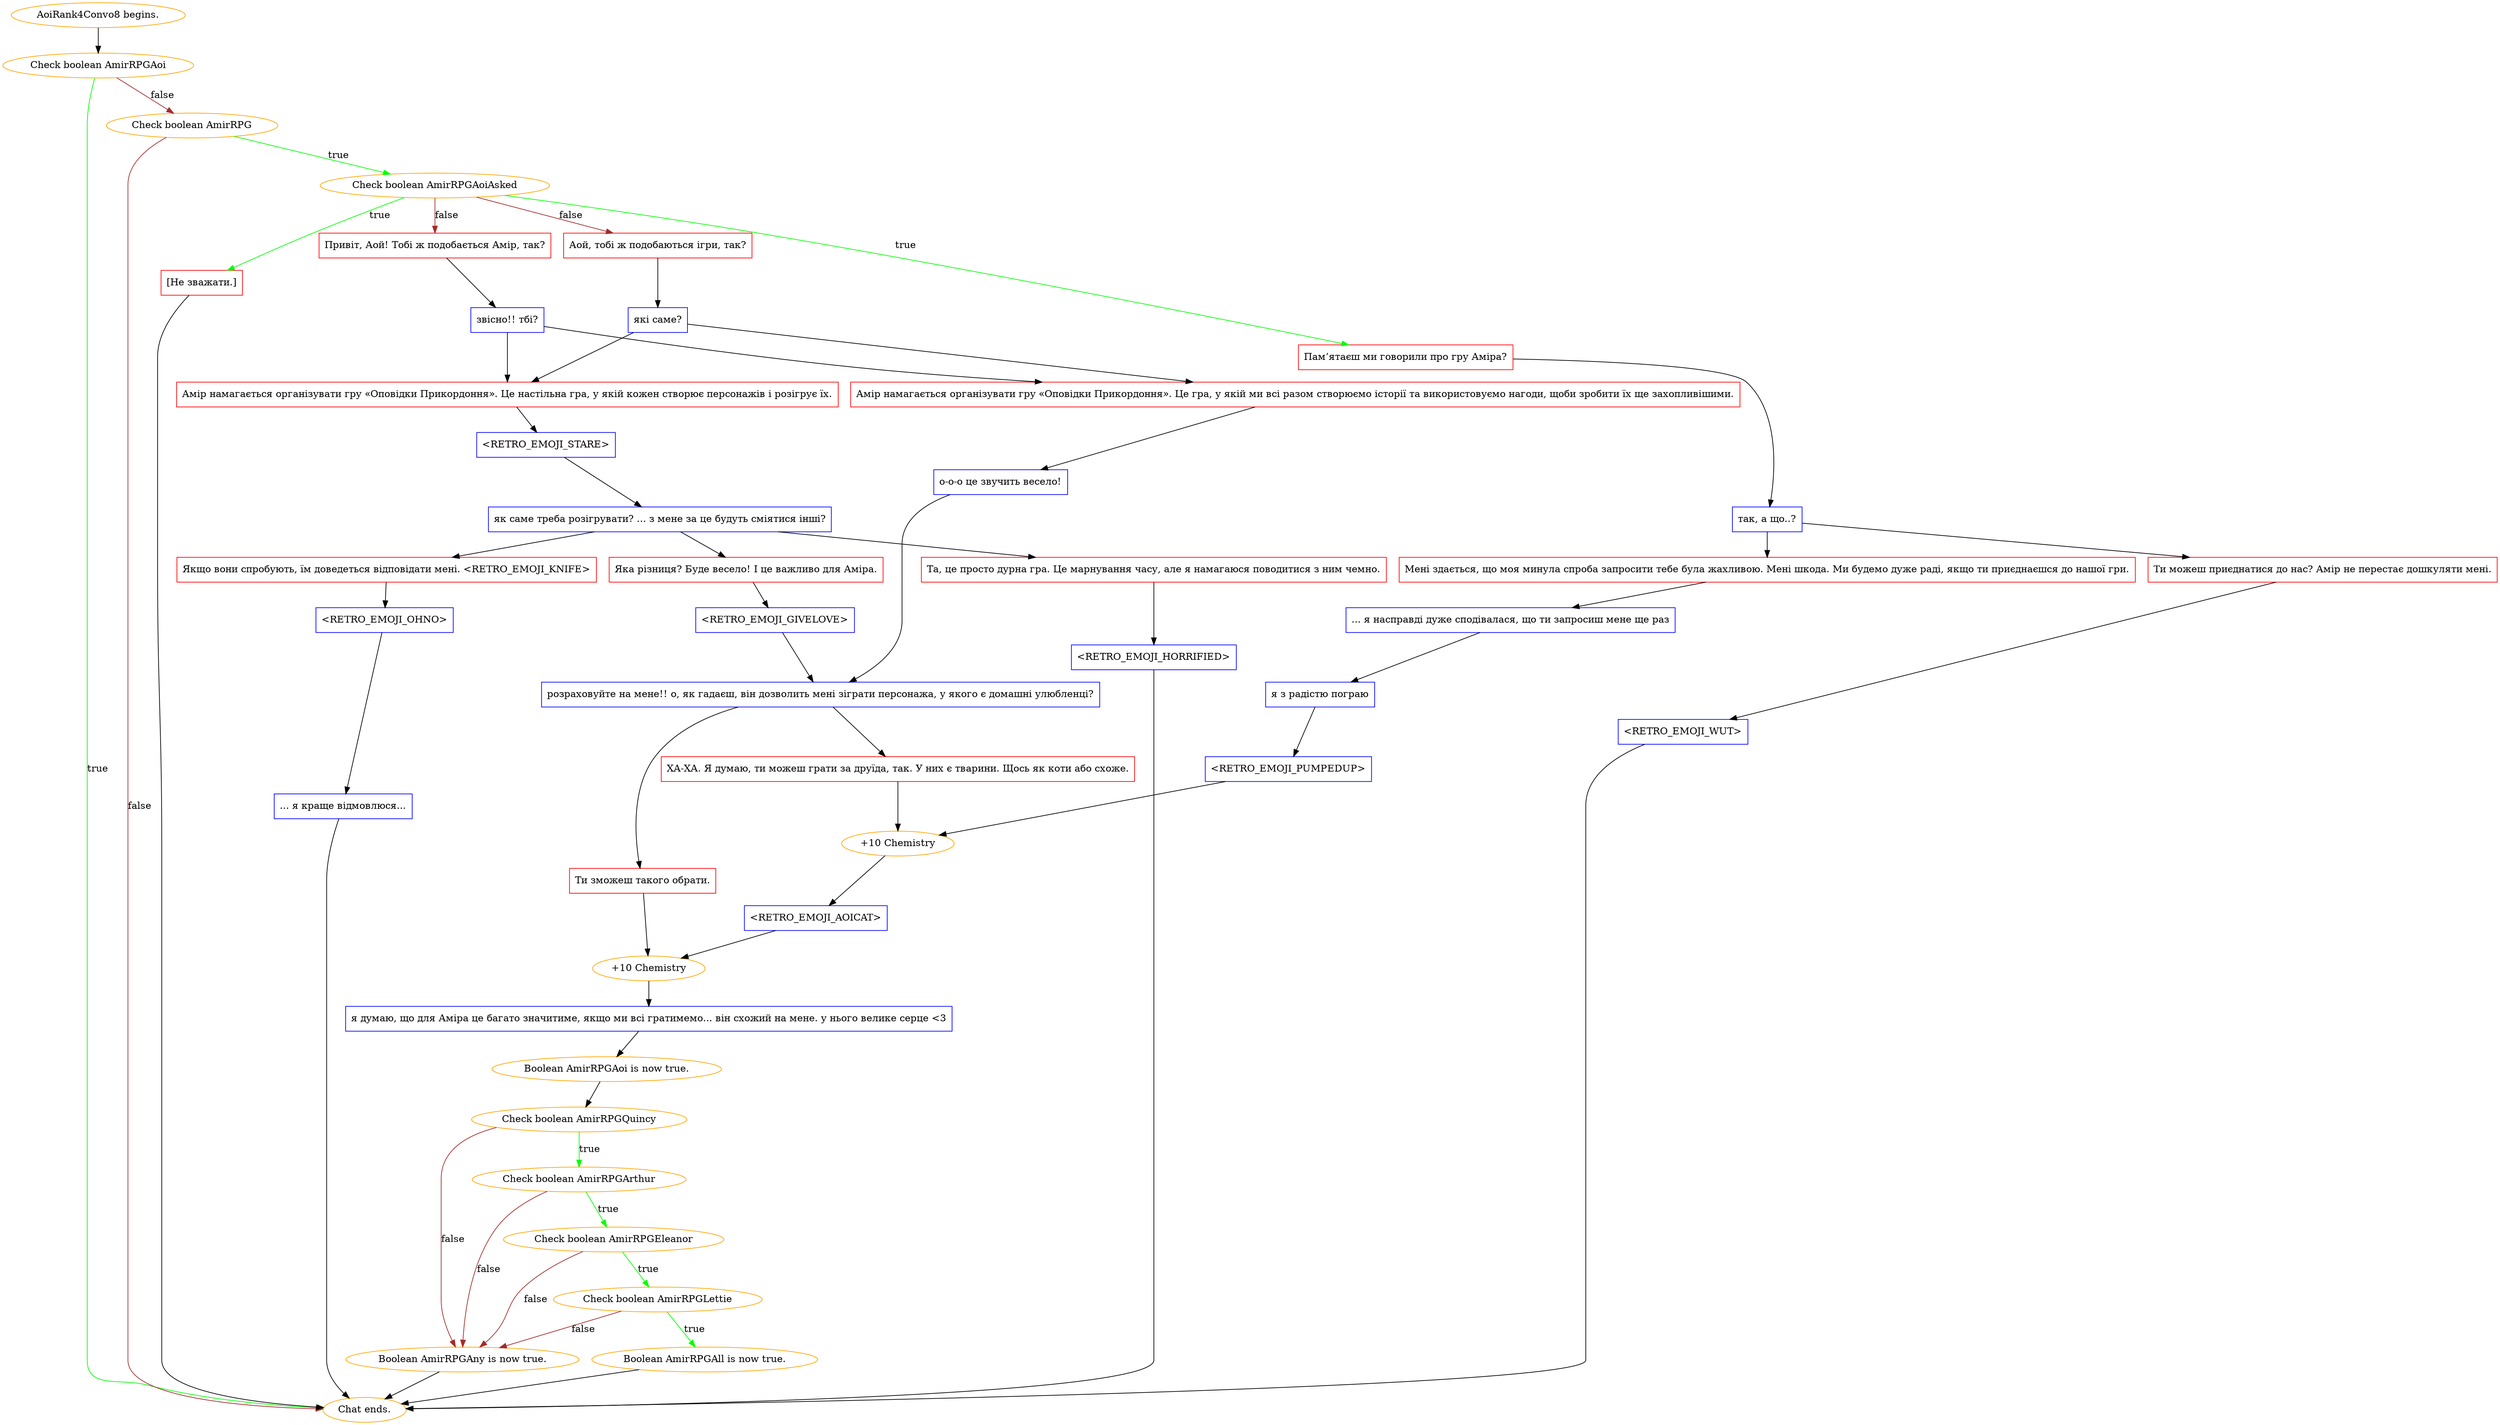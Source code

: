 digraph {
	"AoiRank4Convo8 begins." [color=orange];
		"AoiRank4Convo8 begins." -> j898937519;
	j898937519 [label="Check boolean AmirRPGAoi",color=orange];
		j898937519 -> "Chat ends." [label=true,color=green];
		j898937519 -> j3050584205 [label=false,color=brown];
	"Chat ends." [color=orange];
	j3050584205 [label="Check boolean AmirRPG",color=orange];
		j3050584205 -> j3798034211 [label=true,color=green];
		j3050584205 -> "Chat ends." [label=false,color=brown];
	j3798034211 [label="Check boolean AmirRPGAoiAsked",color=orange];
		j3798034211 -> j782099218 [label=true,color=green];
		j3798034211 -> j2787749540 [label=true,color=green];
		j3798034211 -> j2249752208 [label=false,color=brown];
		j3798034211 -> j1754287278 [label=false,color=brown];
	j782099218 [label="Пам’ятаєш ми говорили про гру Аміра?",shape=box,color=red];
		j782099218 -> j3250535848;
	j2787749540 [label="[Не зважати.]",shape=box,color=red];
		j2787749540 -> "Chat ends.";
	j2249752208 [label="Привіт, Аой! Тобі ж подобається Амір, так?",shape=box,color=red];
		j2249752208 -> j1776280249;
	j1754287278 [label="Аой, тобі ж подобаються ігри, так?",shape=box,color=red];
		j1754287278 -> j33272197;
	j3250535848 [label="так, а що..?",shape=box,color=blue];
		j3250535848 -> j1224123091;
		j3250535848 -> j1501083086;
	j1776280249 [label="звісно!! тбі?",shape=box,color=blue];
		j1776280249 -> j3953883270;
		j1776280249 -> j4190866688;
	j33272197 [label="які саме?",shape=box,color=blue];
		j33272197 -> j3953883270;
		j33272197 -> j4190866688;
	j1224123091 [label="Мені здається, що моя минула спроба запросити тебе була жахливою. Мені шкода. Ми будемо дуже раді, якщо ти приєднаєшся до нашої гри.",shape=box,color=red];
		j1224123091 -> j3270807096;
	j1501083086 [label="Ти можеш приєднатися до нас? Амір не перестає дошкуляти мені.",shape=box,color=red];
		j1501083086 -> j3957335874;
	j3953883270 [label="Амір намагається організувати гру «Оповідки Прикордоння». Це настільна гра, у якій кожен створює персонажів і розігрує їх.",shape=box,color=red];
		j3953883270 -> j3880422349;
	j4190866688 [label="Амір намагається організувати гру «Оповідки Прикордоння». Це гра, у якій ми всі разом створюємо історії та використовуємо нагоди, щоби зробити їх ще захопливішими.",shape=box,color=red];
		j4190866688 -> j1388681477;
	j3270807096 [label="... я насправді дуже сподівалася, що ти запросиш мене ще раз",shape=box,color=blue];
		j3270807096 -> j806295114;
	j3957335874 [label="<RETRO_EMOJI_WUT>",shape=box,color=blue];
		j3957335874 -> "Chat ends.";
	j3880422349 [label="<RETRO_EMOJI_STARE>",shape=box,color=blue];
		j3880422349 -> j2576427447;
	j1388681477 [label="о-о-о це звучить весело!",shape=box,color=blue];
		j1388681477 -> j1215993358;
	j806295114 [label="я з радістю пограю",shape=box,color=blue];
		j806295114 -> j1837098936;
	j2576427447 [label="як саме треба розігрувати? ... з мене за це будуть сміятися інші?",shape=box,color=blue];
		j2576427447 -> j8837616;
		j2576427447 -> j1002038792;
		j2576427447 -> j3359076767;
	j1215993358 [label="розраховуйте на мене!! о, як гадаєш, він дозволить мені зіграти персонажа, у якого є домашні улюбленці?",shape=box,color=blue];
		j1215993358 -> j3089138935;
		j1215993358 -> j19680271;
	j1837098936 [label="<RETRO_EMOJI_PUMPEDUP>",shape=box,color=blue];
		j1837098936 -> j1075362452;
	j8837616 [label="Та, це просто дурна гра. Це марнування часу, але я намагаюся поводитися з ним чемно.",shape=box,color=red];
		j8837616 -> j1160114699;
	j1002038792 [label="Якщо вони спробують, їм доведеться відповідати мені. <RETRO_EMOJI_KNIFE>",shape=box,color=red];
		j1002038792 -> j1711079849;
	j3359076767 [label="Яка різниця? Буде весело! І це важливо для Аміра.",shape=box,color=red];
		j3359076767 -> j3495715640;
	j3089138935 [label="ХА-ХА. Я думаю, ти можеш грати за друїда, так. У них є тварини. Щось як коти або схоже.",shape=box,color=red];
		j3089138935 -> j1075362452;
	j19680271 [label="Ти зможеш такого обрати.",shape=box,color=red];
		j19680271 -> j76749016;
	j1075362452 [label="+10 Chemistry",color=orange];
		j1075362452 -> j2210765132;
	j1160114699 [label="<RETRO_EMOJI_HORRIFIED>",shape=box,color=blue];
		j1160114699 -> "Chat ends.";
	j1711079849 [label="<RETRO_EMOJI_OHNO>",shape=box,color=blue];
		j1711079849 -> j576217398;
	j3495715640 [label="<RETRO_EMOJI_GIVELOVE>",shape=box,color=blue];
		j3495715640 -> j1215993358;
	j76749016 [label="+10 Chemistry",color=orange];
		j76749016 -> j261804812;
	j2210765132 [label="<RETRO_EMOJI_AOICAT>",shape=box,color=blue];
		j2210765132 -> j76749016;
	j576217398 [label="... я краще відмовлюся...",shape=box,color=blue];
		j576217398 -> "Chat ends.";
	j261804812 [label="я думаю, що для Аміра це багато значитиме, якщо ми всі гратимемо... він схожий на мене. у нього велике серце <3",shape=box,color=blue];
		j261804812 -> j2166522801;
	j2166522801 [label="Boolean AmirRPGAoi is now true.",color=orange];
		j2166522801 -> j1687186872;
	j1687186872 [label="Check boolean AmirRPGQuincy",color=orange];
		j1687186872 -> j2937353572 [label=true,color=green];
		j1687186872 -> j1992773596 [label=false,color=brown];
	j2937353572 [label="Check boolean AmirRPGArthur",color=orange];
		j2937353572 -> j1760217149 [label=true,color=green];
		j2937353572 -> j1992773596 [label=false,color=brown];
	j1992773596 [label="Boolean AmirRPGAny is now true.",color=orange];
		j1992773596 -> "Chat ends.";
	j1760217149 [label="Check boolean AmirRPGEleanor",color=orange];
		j1760217149 -> j2625085541 [label=true,color=green];
		j1760217149 -> j1992773596 [label=false,color=brown];
	j2625085541 [label="Check boolean AmirRPGLettie",color=orange];
		j2625085541 -> j2677000302 [label=true,color=green];
		j2625085541 -> j1992773596 [label=false,color=brown];
	j2677000302 [label="Boolean AmirRPGAll is now true.",color=orange];
		j2677000302 -> "Chat ends.";
}